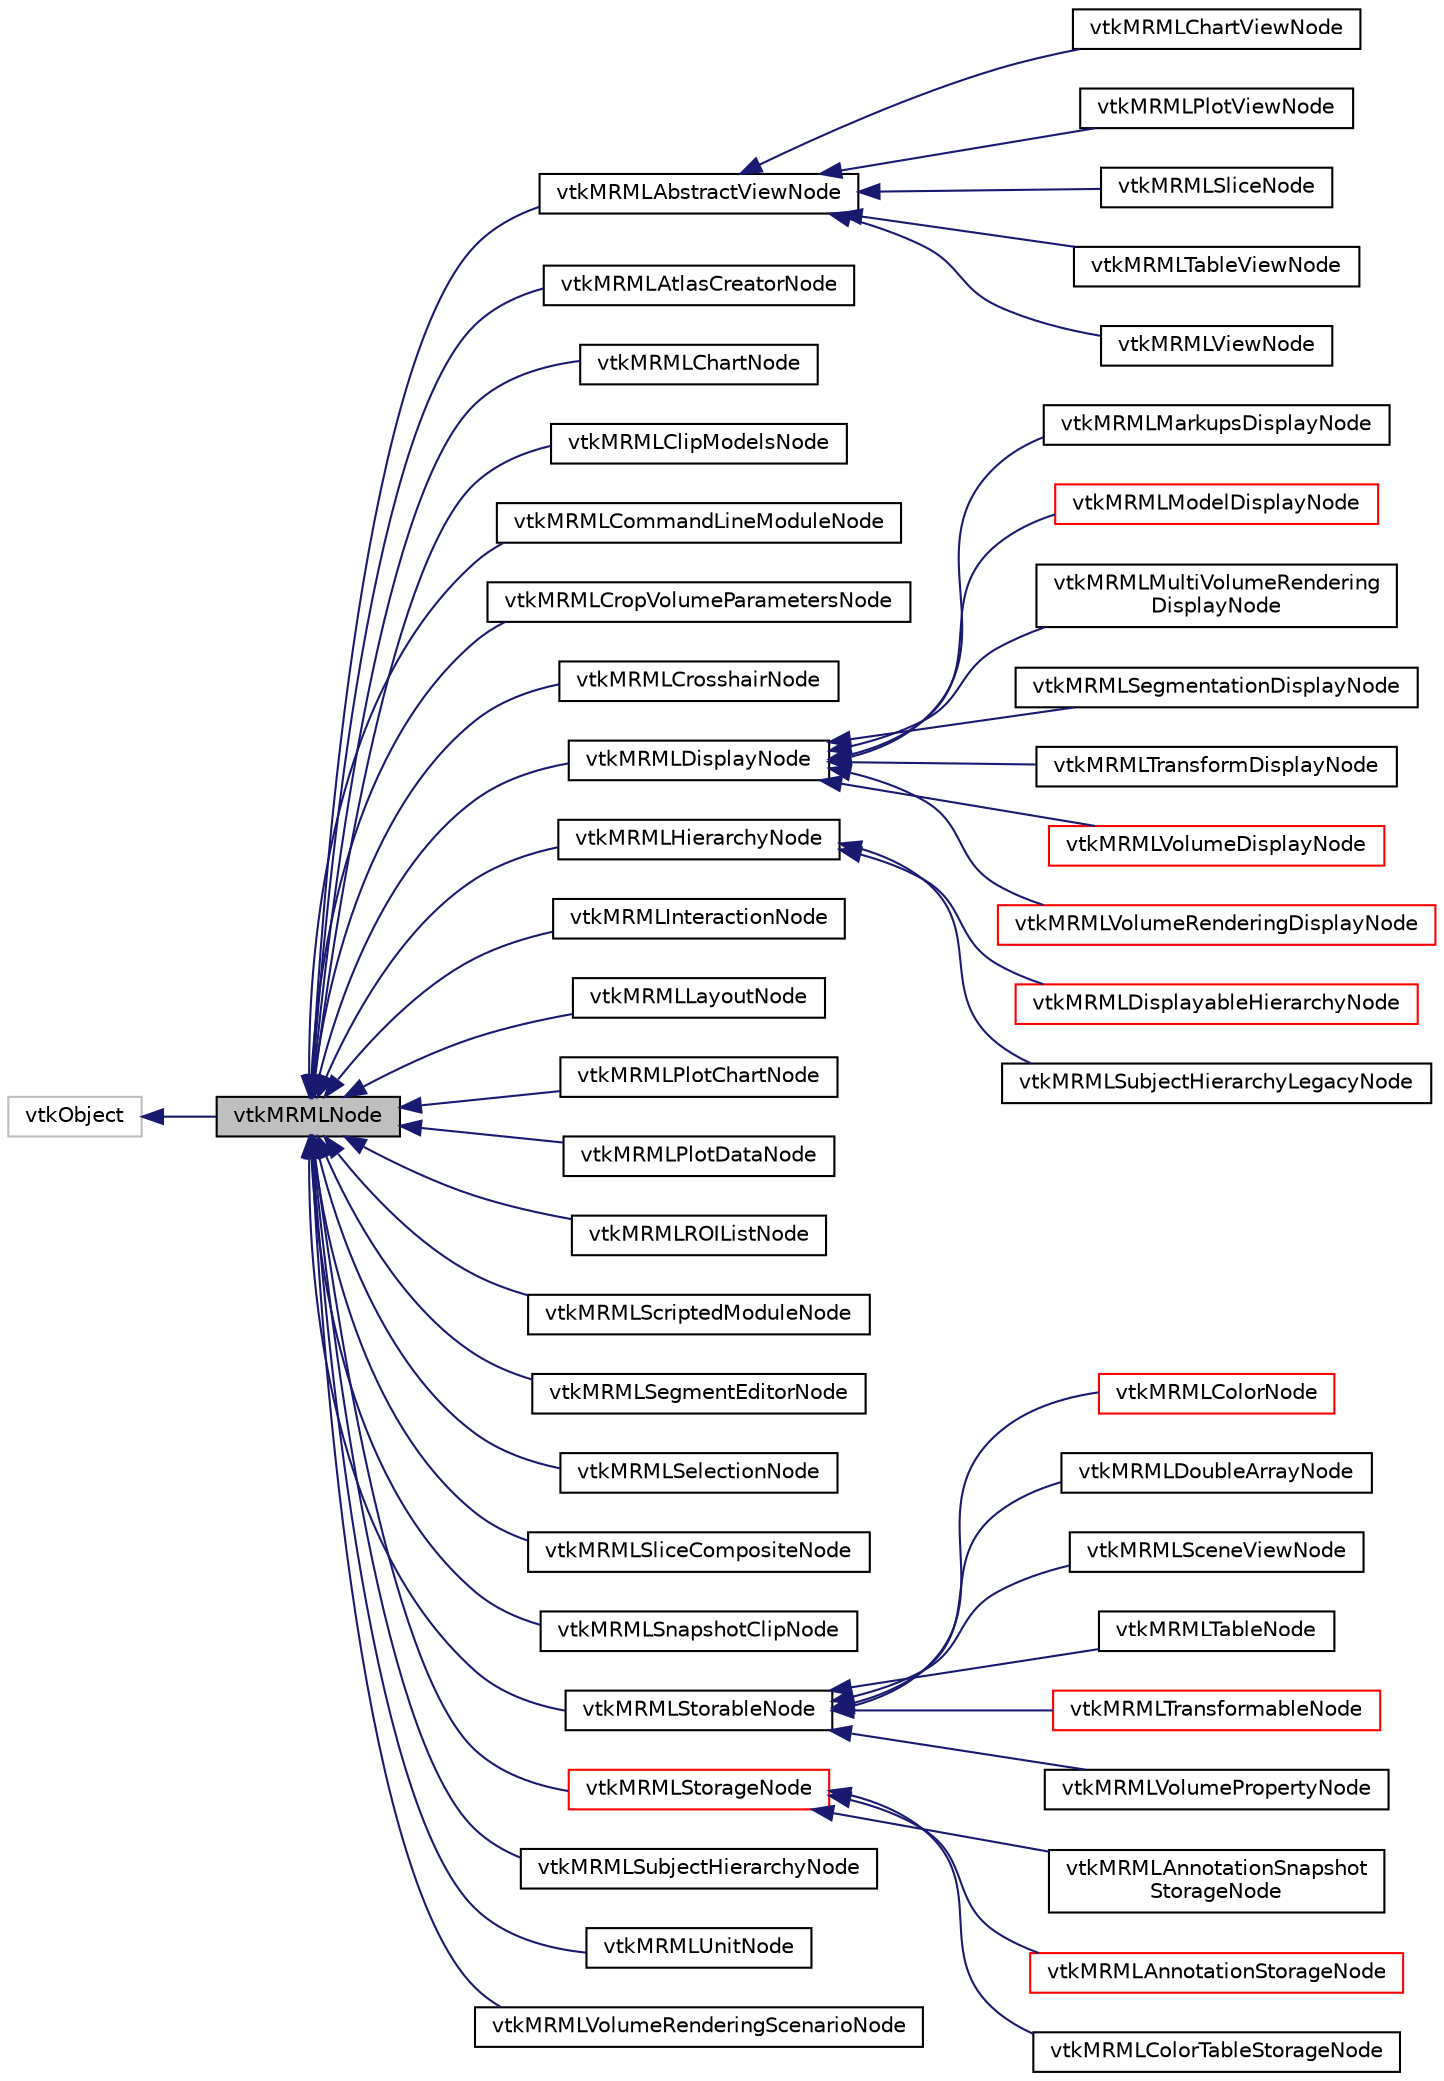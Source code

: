 digraph "vtkMRMLNode"
{
  bgcolor="transparent";
  edge [fontname="Helvetica",fontsize="10",labelfontname="Helvetica",labelfontsize="10"];
  node [fontname="Helvetica",fontsize="10",shape=record];
  rankdir="LR";
  Node0 [label="vtkMRMLNode",height=0.2,width=0.4,color="black", fillcolor="grey75", style="filled", fontcolor="black"];
  Node1 -> Node0 [dir="back",color="midnightblue",fontsize="10",style="solid",fontname="Helvetica"];
  Node1 [label="vtkObject",height=0.2,width=0.4,color="grey75"];
  Node0 -> Node2 [dir="back",color="midnightblue",fontsize="10",style="solid",fontname="Helvetica"];
  Node2 [label="vtkMRMLAbstractViewNode",height=0.2,width=0.4,color="black",URL="$classvtkMRMLAbstractViewNode.html",tooltip="Abstract MRML node to represent a view. The class holds the properties common to any view type (3D..."];
  Node2 -> Node3 [dir="back",color="midnightblue",fontsize="10",style="solid",fontname="Helvetica"];
  Node3 [label="vtkMRMLChartViewNode",height=0.2,width=0.4,color="black",URL="$classvtkMRMLChartViewNode.html",tooltip="MRML node to represent chart view parameters. "];
  Node2 -> Node4 [dir="back",color="midnightblue",fontsize="10",style="solid",fontname="Helvetica"];
  Node4 [label="vtkMRMLPlotViewNode",height=0.2,width=0.4,color="black",URL="$classvtkMRMLPlotViewNode.html",tooltip="MRML node to represent Plot view parameters. "];
  Node2 -> Node5 [dir="back",color="midnightblue",fontsize="10",style="solid",fontname="Helvetica"];
  Node5 [label="vtkMRMLSliceNode",height=0.2,width=0.4,color="black",URL="$classvtkMRMLSliceNode.html",tooltip="MRML node for storing a slice through RAS space. "];
  Node2 -> Node6 [dir="back",color="midnightblue",fontsize="10",style="solid",fontname="Helvetica"];
  Node6 [label="vtkMRMLTableViewNode",height=0.2,width=0.4,color="black",URL="$classvtkMRMLTableViewNode.html",tooltip="MRML node to represent table view parameters. "];
  Node2 -> Node7 [dir="back",color="midnightblue",fontsize="10",style="solid",fontname="Helvetica"];
  Node7 [label="vtkMRMLViewNode",height=0.2,width=0.4,color="black",URL="$classvtkMRMLViewNode.html",tooltip="MRML node to represent a 3D view. "];
  Node0 -> Node8 [dir="back",color="midnightblue",fontsize="10",style="solid",fontname="Helvetica"];
  Node8 [label="vtkMRMLAtlasCreatorNode",height=0.2,width=0.4,color="black",URL="$classvtkMRMLAtlasCreatorNode.html"];
  Node0 -> Node9 [dir="back",color="midnightblue",fontsize="10",style="solid",fontname="Helvetica"];
  Node9 [label="vtkMRMLChartNode",height=0.2,width=0.4,color="black",URL="$classvtkMRMLChartNode.html",tooltip="MRML node for referencing a collection of data to plot. "];
  Node0 -> Node10 [dir="back",color="midnightblue",fontsize="10",style="solid",fontname="Helvetica"];
  Node10 [label="vtkMRMLClipModelsNode",height=0.2,width=0.4,color="black",URL="$classvtkMRMLClipModelsNode.html",tooltip="MRML node to represent three clipping planes. "];
  Node0 -> Node11 [dir="back",color="midnightblue",fontsize="10",style="solid",fontname="Helvetica"];
  Node11 [label="vtkMRMLCommandLineModuleNode",height=0.2,width=0.4,color="black",URL="$classvtkMRMLCommandLineModuleNode.html",tooltip="MRML node for representing the parameters allowing to run a command line interface module (CLI)..."];
  Node0 -> Node12 [dir="back",color="midnightblue",fontsize="10",style="solid",fontname="Helvetica"];
  Node12 [label="vtkMRMLCropVolumeParametersNode",height=0.2,width=0.4,color="black",URL="$classvtkMRMLCropVolumeParametersNode.html"];
  Node0 -> Node13 [dir="back",color="midnightblue",fontsize="10",style="solid",fontname="Helvetica"];
  Node13 [label="vtkMRMLCrosshairNode",height=0.2,width=0.4,color="black",URL="$classvtkMRMLCrosshairNode.html",tooltip="MRML node for storing a crosshair through RAS space. "];
  Node0 -> Node14 [dir="back",color="midnightblue",fontsize="10",style="solid",fontname="Helvetica"];
  Node14 [label="vtkMRMLDisplayNode",height=0.2,width=0.4,color="black",URL="$classvtkMRMLDisplayNode.html",tooltip="Abstract class that contains graphical display properties for displayable nodes. "];
  Node14 -> Node15 [dir="back",color="midnightblue",fontsize="10",style="solid",fontname="Helvetica"];
  Node15 [label="vtkMRMLMarkupsDisplayNode",height=0.2,width=0.4,color="black",URL="$classvtkMRMLMarkupsDisplayNode.html"];
  Node14 -> Node16 [dir="back",color="midnightblue",fontsize="10",style="solid",fontname="Helvetica"];
  Node16 [label="vtkMRMLModelDisplayNode",height=0.2,width=0.4,color="red",URL="$classvtkMRMLModelDisplayNode.html",tooltip="MRML node to represent a display property of 3D surface model. "];
  Node14 -> Node23 [dir="back",color="midnightblue",fontsize="10",style="solid",fontname="Helvetica"];
  Node23 [label="vtkMRMLMultiVolumeRendering\lDisplayNode",height=0.2,width=0.4,color="black",URL="$classvtkMRMLMultiVolumeRenderingDisplayNode.html"];
  Node14 -> Node24 [dir="back",color="midnightblue",fontsize="10",style="solid",fontname="Helvetica"];
  Node24 [label="vtkMRMLSegmentationDisplayNode",height=0.2,width=0.4,color="black",URL="$classvtkMRMLSegmentationDisplayNode.html",tooltip="MRML node for representing segmentation display attributes. "];
  Node14 -> Node25 [dir="back",color="midnightblue",fontsize="10",style="solid",fontname="Helvetica"];
  Node25 [label="vtkMRMLTransformDisplayNode",height=0.2,width=0.4,color="black",URL="$classvtkMRMLTransformDisplayNode.html",tooltip="MRML node to represent display properties for transforms visualization in the slice and 3D viewers..."];
  Node14 -> Node26 [dir="back",color="midnightblue",fontsize="10",style="solid",fontname="Helvetica"];
  Node26 [label="vtkMRMLVolumeDisplayNode",height=0.2,width=0.4,color="red",URL="$classvtkMRMLVolumeDisplayNode.html",tooltip="MRML node for representing a volume display attributes. "];
  Node14 -> Node33 [dir="back",color="midnightblue",fontsize="10",style="solid",fontname="Helvetica"];
  Node33 [label="vtkMRMLVolumeRenderingDisplayNode",height=0.2,width=0.4,color="red",URL="$classvtkMRMLVolumeRenderingDisplayNode.html"];
  Node0 -> Node36 [dir="back",color="midnightblue",fontsize="10",style="solid",fontname="Helvetica"];
  Node36 [label="vtkMRMLHierarchyNode",height=0.2,width=0.4,color="black",URL="$classvtkMRMLHierarchyNode.html",tooltip="Abstract class representing a hierarchy member. "];
  Node36 -> Node37 [dir="back",color="midnightblue",fontsize="10",style="solid",fontname="Helvetica"];
  Node37 [label="vtkMRMLDisplayableHierarchyNode",height=0.2,width=0.4,color="red",URL="$classvtkMRMLDisplayableHierarchyNode.html",tooltip="MRML node to represent a hierarchy of displayable nodes. "];
  Node36 -> Node40 [dir="back",color="midnightblue",fontsize="10",style="solid",fontname="Helvetica"];
  Node40 [label="vtkMRMLSubjectHierarchyLegacyNode",height=0.2,width=0.4,color="black",URL="$classvtkMRMLSubjectHierarchyLegacyNode.html",tooltip="Legacy subject hierarchy node to allow loading older MRML scenes. "];
  Node0 -> Node41 [dir="back",color="midnightblue",fontsize="10",style="solid",fontname="Helvetica"];
  Node41 [label="vtkMRMLInteractionNode",height=0.2,width=0.4,color="black",URL="$classvtkMRMLInteractionNode.html"];
  Node0 -> Node42 [dir="back",color="midnightblue",fontsize="10",style="solid",fontname="Helvetica"];
  Node42 [label="vtkMRMLLayoutNode",height=0.2,width=0.4,color="black",URL="$classvtkMRMLLayoutNode.html",tooltip="Node that describes the view layout of the application. "];
  Node0 -> Node43 [dir="back",color="midnightblue",fontsize="10",style="solid",fontname="Helvetica"];
  Node43 [label="vtkMRMLPlotChartNode",height=0.2,width=0.4,color="black",URL="$classvtkMRMLPlotChartNode.html",tooltip="MRML node for referencing a collection of data to plot. "];
  Node0 -> Node44 [dir="back",color="midnightblue",fontsize="10",style="solid",fontname="Helvetica"];
  Node44 [label="vtkMRMLPlotDataNode",height=0.2,width=0.4,color="black",URL="$classvtkMRMLPlotDataNode.html",tooltip="MRML node to represent a vtkPlot object. "];
  Node0 -> Node45 [dir="back",color="midnightblue",fontsize="10",style="solid",fontname="Helvetica"];
  Node45 [label="vtkMRMLROIListNode",height=0.2,width=0.4,color="black",URL="$classvtkMRMLROIListNode.html",tooltip="MRML list node to represent a list of ROINODE. "];
  Node0 -> Node46 [dir="back",color="midnightblue",fontsize="10",style="solid",fontname="Helvetica"];
  Node46 [label="vtkMRMLScriptedModuleNode",height=0.2,width=0.4,color="black",URL="$classvtkMRMLScriptedModuleNode.html"];
  Node0 -> Node47 [dir="back",color="midnightblue",fontsize="10",style="solid",fontname="Helvetica"];
  Node47 [label="vtkMRMLSegmentEditorNode",height=0.2,width=0.4,color="black",URL="$classvtkMRMLSegmentEditorNode.html",tooltip="Parameter set node for the segment editor widget. "];
  Node0 -> Node48 [dir="back",color="midnightblue",fontsize="10",style="solid",fontname="Helvetica"];
  Node48 [label="vtkMRMLSelectionNode",height=0.2,width=0.4,color="black",URL="$classvtkMRMLSelectionNode.html",tooltip="MRML node for storing information about the active nodes in the scene. "];
  Node0 -> Node49 [dir="back",color="midnightblue",fontsize="10",style="solid",fontname="Helvetica"];
  Node49 [label="vtkMRMLSliceCompositeNode",height=0.2,width=0.4,color="black",URL="$classvtkMRMLSliceCompositeNode.html",tooltip="MRML node for storing a slice through RAS space. "];
  Node0 -> Node50 [dir="back",color="midnightblue",fontsize="10",style="solid",fontname="Helvetica"];
  Node50 [label="vtkMRMLSnapshotClipNode",height=0.2,width=0.4,color="black",URL="$classvtkMRMLSnapshotClipNode.html",tooltip="Abstract class representing a hierarchy member. "];
  Node0 -> Node51 [dir="back",color="midnightblue",fontsize="10",style="solid",fontname="Helvetica"];
  Node51 [label="vtkMRMLStorableNode",height=0.2,width=0.4,color="black",URL="$classvtkMRMLStorableNode.html",tooltip="MRML node to represent a 3D surface model. "];
  Node51 -> Node52 [dir="back",color="midnightblue",fontsize="10",style="solid",fontname="Helvetica"];
  Node52 [label="vtkMRMLColorNode",height=0.2,width=0.4,color="red",URL="$classvtkMRMLColorNode.html",tooltip="Abstract MRML node to represent color information. "];
  Node51 -> Node59 [dir="back",color="midnightblue",fontsize="10",style="solid",fontname="Helvetica"];
  Node59 [label="vtkMRMLDoubleArrayNode",height=0.2,width=0.4,color="black",URL="$classvtkMRMLDoubleArrayNode.html"];
  Node51 -> Node60 [dir="back",color="midnightblue",fontsize="10",style="solid",fontname="Helvetica"];
  Node60 [label="vtkMRMLSceneViewNode",height=0.2,width=0.4,color="black",URL="$classvtkMRMLSceneViewNode.html"];
  Node51 -> Node61 [dir="back",color="midnightblue",fontsize="10",style="solid",fontname="Helvetica"];
  Node61 [label="vtkMRMLTableNode",height=0.2,width=0.4,color="black",URL="$classvtkMRMLTableNode.html",tooltip="MRML node to represent a table object. "];
  Node51 -> Node62 [dir="back",color="midnightblue",fontsize="10",style="solid",fontname="Helvetica"];
  Node62 [label="vtkMRMLTransformableNode",height=0.2,width=0.4,color="red",URL="$classvtkMRMLTransformableNode.html",tooltip="MRML node for representing a node with a tranform. "];
  Node51 -> Node95 [dir="back",color="midnightblue",fontsize="10",style="solid",fontname="Helvetica"];
  Node95 [label="vtkMRMLVolumePropertyNode",height=0.2,width=0.4,color="black",URL="$classvtkMRMLVolumePropertyNode.html",tooltip="vtkMRMLVolumePropertyNode contains the transfer functions (scalar opacity, color and gradient opacity..."];
  Node0 -> Node96 [dir="back",color="midnightblue",fontsize="10",style="solid",fontname="Helvetica"];
  Node96 [label="vtkMRMLStorageNode",height=0.2,width=0.4,color="red",URL="$classvtkMRMLStorageNode.html",tooltip="A supercalss for other storage nodes. "];
  Node96 -> Node97 [dir="back",color="midnightblue",fontsize="10",style="solid",fontname="Helvetica"];
  Node97 [label="vtkMRMLAnnotationSnapshot\lStorageNode",height=0.2,width=0.4,color="black",URL="$classvtkMRMLAnnotationSnapshotStorageNode.html"];
  Node96 -> Node98 [dir="back",color="midnightblue",fontsize="10",style="solid",fontname="Helvetica"];
  Node98 [label="vtkMRMLAnnotationStorageNode",height=0.2,width=0.4,color="red",URL="$classvtkMRMLAnnotationStorageNode.html"];
  Node96 -> Node104 [dir="back",color="midnightblue",fontsize="10",style="solid",fontname="Helvetica"];
  Node104 [label="vtkMRMLColorTableStorageNode",height=0.2,width=0.4,color="black",URL="$classvtkMRMLColorTableStorageNode.html",tooltip="MRML node for representing a volume storage. "];
  Node0 -> Node123 [dir="back",color="midnightblue",fontsize="10",style="solid",fontname="Helvetica"];
  Node123 [label="vtkMRMLSubjectHierarchyNode",height=0.2,width=0.4,color="black",URL="$classvtkMRMLSubjectHierarchyNode.html",tooltip="MRML node to represent a complete subject hierarchy tree. "];
  Node0 -> Node124 [dir="back",color="midnightblue",fontsize="10",style="solid",fontname="Helvetica"];
  Node124 [label="vtkMRMLUnitNode",height=0.2,width=0.4,color="black",URL="$classvtkMRMLUnitNode.html",tooltip="Node that holds the information about a unit. "];
  Node0 -> Node125 [dir="back",color="midnightblue",fontsize="10",style="solid",fontname="Helvetica"];
  Node125 [label="vtkMRMLVolumeRenderingScenarioNode",height=0.2,width=0.4,color="black",URL="$classvtkMRMLVolumeRenderingScenarioNode.html"];
}
